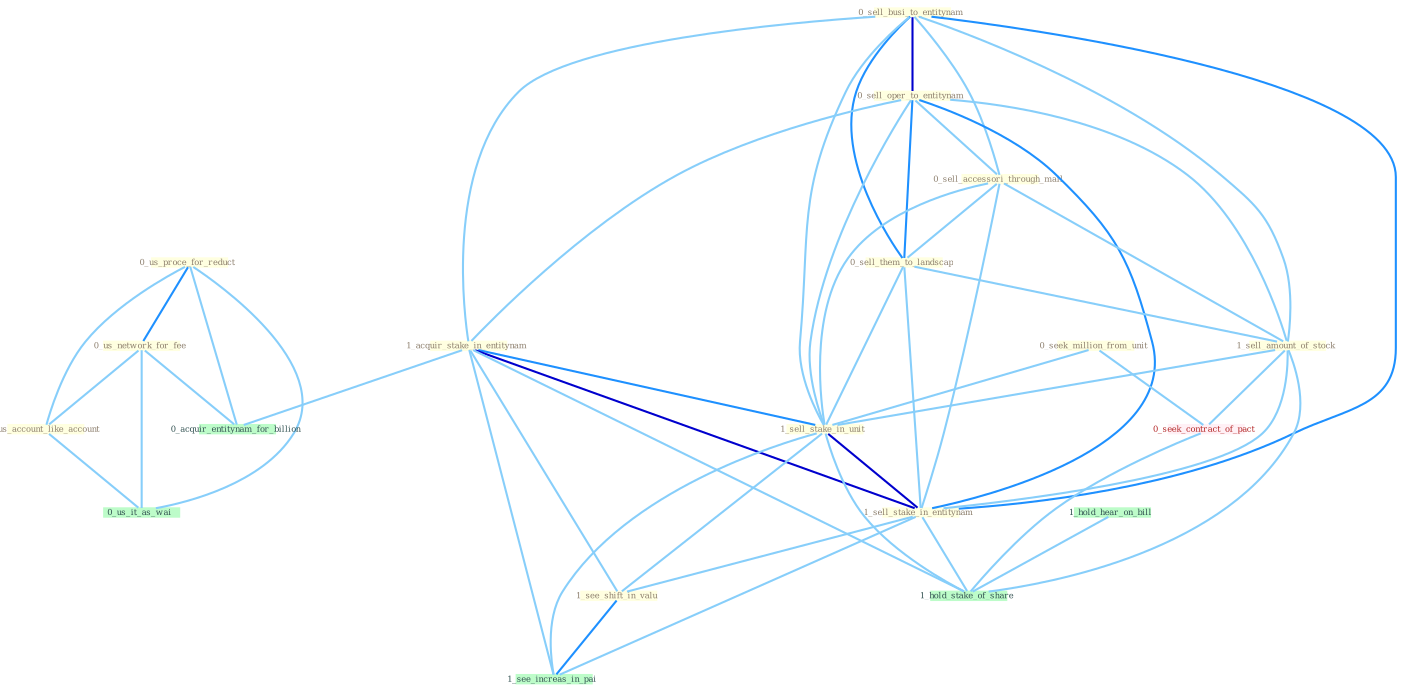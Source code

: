 Graph G{ 
    node
    [shape=polygon,style=filled,width=.5,height=.06,color="#BDFCC9",fixedsize=true,fontsize=4,
    fontcolor="#2f4f4f"];
    {node
    [color="#ffffe0", fontcolor="#8b7d6b"] "0_us_proce_for_reduct " "0_sell_busi_to_entitynam " "0_sell_oper_to_entitynam " "1_acquir_stake_in_entitynam " "0_sell_accessori_through_mail " "0_seek_million_from_unit " "0_us_network_for_fee " "0_sell_them_to_landscap " "1_sell_amount_of_stock " "0_us_account_like_account " "1_sell_stake_in_unit " "1_sell_stake_in_entitynam " "1_see_shift_in_valu "}
{node [color="#fff0f5", fontcolor="#b22222"] "0_seek_contract_of_pact "}
edge [color="#B0E2FF"];

	"0_us_proce_for_reduct " -- "0_us_network_for_fee " [w="2", color="#1e90ff" , len=0.8];
	"0_us_proce_for_reduct " -- "0_us_account_like_account " [w="1", color="#87cefa" ];
	"0_us_proce_for_reduct " -- "0_us_it_as_wai " [w="1", color="#87cefa" ];
	"0_us_proce_for_reduct " -- "0_acquir_entitynam_for_billion " [w="1", color="#87cefa" ];
	"0_sell_busi_to_entitynam " -- "0_sell_oper_to_entitynam " [w="3", color="#0000cd" , len=0.6];
	"0_sell_busi_to_entitynam " -- "1_acquir_stake_in_entitynam " [w="1", color="#87cefa" ];
	"0_sell_busi_to_entitynam " -- "0_sell_accessori_through_mail " [w="1", color="#87cefa" ];
	"0_sell_busi_to_entitynam " -- "0_sell_them_to_landscap " [w="2", color="#1e90ff" , len=0.8];
	"0_sell_busi_to_entitynam " -- "1_sell_amount_of_stock " [w="1", color="#87cefa" ];
	"0_sell_busi_to_entitynam " -- "1_sell_stake_in_unit " [w="1", color="#87cefa" ];
	"0_sell_busi_to_entitynam " -- "1_sell_stake_in_entitynam " [w="2", color="#1e90ff" , len=0.8];
	"0_sell_oper_to_entitynam " -- "1_acquir_stake_in_entitynam " [w="1", color="#87cefa" ];
	"0_sell_oper_to_entitynam " -- "0_sell_accessori_through_mail " [w="1", color="#87cefa" ];
	"0_sell_oper_to_entitynam " -- "0_sell_them_to_landscap " [w="2", color="#1e90ff" , len=0.8];
	"0_sell_oper_to_entitynam " -- "1_sell_amount_of_stock " [w="1", color="#87cefa" ];
	"0_sell_oper_to_entitynam " -- "1_sell_stake_in_unit " [w="1", color="#87cefa" ];
	"0_sell_oper_to_entitynam " -- "1_sell_stake_in_entitynam " [w="2", color="#1e90ff" , len=0.8];
	"1_acquir_stake_in_entitynam " -- "1_sell_stake_in_unit " [w="2", color="#1e90ff" , len=0.8];
	"1_acquir_stake_in_entitynam " -- "1_sell_stake_in_entitynam " [w="3", color="#0000cd" , len=0.6];
	"1_acquir_stake_in_entitynam " -- "1_see_shift_in_valu " [w="1", color="#87cefa" ];
	"1_acquir_stake_in_entitynam " -- "0_acquir_entitynam_for_billion " [w="1", color="#87cefa" ];
	"1_acquir_stake_in_entitynam " -- "1_see_increas_in_pai " [w="1", color="#87cefa" ];
	"1_acquir_stake_in_entitynam " -- "1_hold_stake_of_share " [w="1", color="#87cefa" ];
	"0_sell_accessori_through_mail " -- "0_sell_them_to_landscap " [w="1", color="#87cefa" ];
	"0_sell_accessori_through_mail " -- "1_sell_amount_of_stock " [w="1", color="#87cefa" ];
	"0_sell_accessori_through_mail " -- "1_sell_stake_in_unit " [w="1", color="#87cefa" ];
	"0_sell_accessori_through_mail " -- "1_sell_stake_in_entitynam " [w="1", color="#87cefa" ];
	"0_seek_million_from_unit " -- "1_sell_stake_in_unit " [w="1", color="#87cefa" ];
	"0_seek_million_from_unit " -- "0_seek_contract_of_pact " [w="1", color="#87cefa" ];
	"0_us_network_for_fee " -- "0_us_account_like_account " [w="1", color="#87cefa" ];
	"0_us_network_for_fee " -- "0_us_it_as_wai " [w="1", color="#87cefa" ];
	"0_us_network_for_fee " -- "0_acquir_entitynam_for_billion " [w="1", color="#87cefa" ];
	"0_sell_them_to_landscap " -- "1_sell_amount_of_stock " [w="1", color="#87cefa" ];
	"0_sell_them_to_landscap " -- "1_sell_stake_in_unit " [w="1", color="#87cefa" ];
	"0_sell_them_to_landscap " -- "1_sell_stake_in_entitynam " [w="1", color="#87cefa" ];
	"1_sell_amount_of_stock " -- "1_sell_stake_in_unit " [w="1", color="#87cefa" ];
	"1_sell_amount_of_stock " -- "1_sell_stake_in_entitynam " [w="1", color="#87cefa" ];
	"1_sell_amount_of_stock " -- "0_seek_contract_of_pact " [w="1", color="#87cefa" ];
	"1_sell_amount_of_stock " -- "1_hold_stake_of_share " [w="1", color="#87cefa" ];
	"0_us_account_like_account " -- "0_us_it_as_wai " [w="1", color="#87cefa" ];
	"1_sell_stake_in_unit " -- "1_sell_stake_in_entitynam " [w="3", color="#0000cd" , len=0.6];
	"1_sell_stake_in_unit " -- "1_see_shift_in_valu " [w="1", color="#87cefa" ];
	"1_sell_stake_in_unit " -- "1_see_increas_in_pai " [w="1", color="#87cefa" ];
	"1_sell_stake_in_unit " -- "1_hold_stake_of_share " [w="1", color="#87cefa" ];
	"1_sell_stake_in_entitynam " -- "1_see_shift_in_valu " [w="1", color="#87cefa" ];
	"1_sell_stake_in_entitynam " -- "1_see_increas_in_pai " [w="1", color="#87cefa" ];
	"1_sell_stake_in_entitynam " -- "1_hold_stake_of_share " [w="1", color="#87cefa" ];
	"1_see_shift_in_valu " -- "1_see_increas_in_pai " [w="2", color="#1e90ff" , len=0.8];
	"0_seek_contract_of_pact " -- "1_hold_stake_of_share " [w="1", color="#87cefa" ];
	"1_hold_hear_on_bill " -- "1_hold_stake_of_share " [w="1", color="#87cefa" ];
}